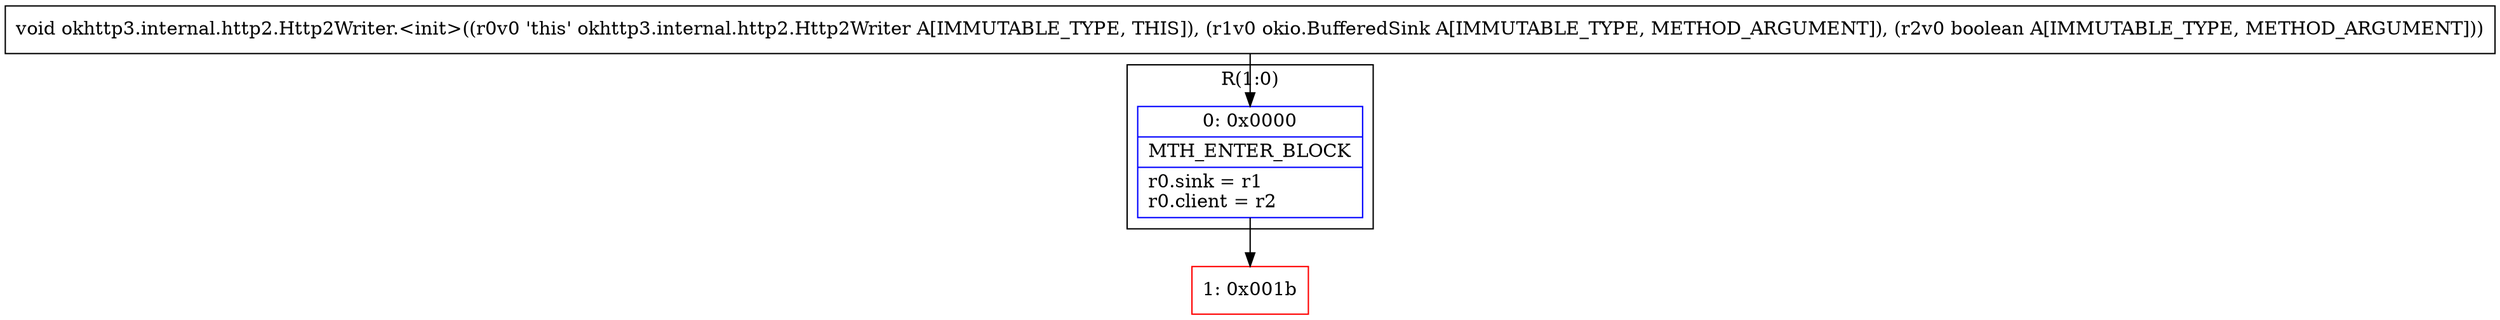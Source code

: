 digraph "CFG forokhttp3.internal.http2.Http2Writer.\<init\>(Lokio\/BufferedSink;Z)V" {
subgraph cluster_Region_1157321430 {
label = "R(1:0)";
node [shape=record,color=blue];
Node_0 [shape=record,label="{0\:\ 0x0000|MTH_ENTER_BLOCK\l|r0.sink = r1\lr0.client = r2\l}"];
}
Node_1 [shape=record,color=red,label="{1\:\ 0x001b}"];
MethodNode[shape=record,label="{void okhttp3.internal.http2.Http2Writer.\<init\>((r0v0 'this' okhttp3.internal.http2.Http2Writer A[IMMUTABLE_TYPE, THIS]), (r1v0 okio.BufferedSink A[IMMUTABLE_TYPE, METHOD_ARGUMENT]), (r2v0 boolean A[IMMUTABLE_TYPE, METHOD_ARGUMENT])) }"];
MethodNode -> Node_0;
Node_0 -> Node_1;
}

